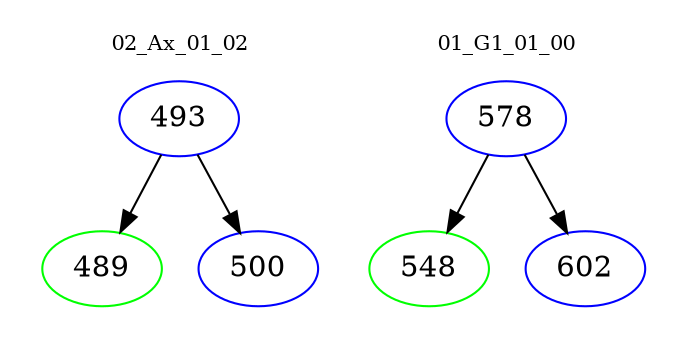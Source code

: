 digraph{
subgraph cluster_0 {
color = white
label = "02_Ax_01_02";
fontsize=10;
T0_493 [label="493", color="blue"]
T0_493 -> T0_489 [color="black"]
T0_489 [label="489", color="green"]
T0_493 -> T0_500 [color="black"]
T0_500 [label="500", color="blue"]
}
subgraph cluster_1 {
color = white
label = "01_G1_01_00";
fontsize=10;
T1_578 [label="578", color="blue"]
T1_578 -> T1_548 [color="black"]
T1_548 [label="548", color="green"]
T1_578 -> T1_602 [color="black"]
T1_602 [label="602", color="blue"]
}
}
